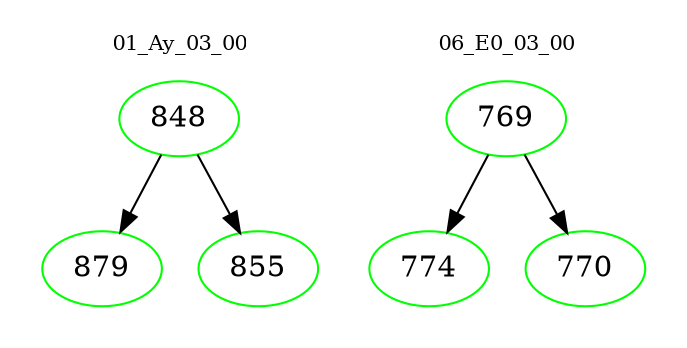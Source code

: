 digraph{
subgraph cluster_0 {
color = white
label = "01_Ay_03_00";
fontsize=10;
T0_848 [label="848", color="green"]
T0_848 -> T0_879 [color="black"]
T0_879 [label="879", color="green"]
T0_848 -> T0_855 [color="black"]
T0_855 [label="855", color="green"]
}
subgraph cluster_1 {
color = white
label = "06_E0_03_00";
fontsize=10;
T1_769 [label="769", color="green"]
T1_769 -> T1_774 [color="black"]
T1_774 [label="774", color="green"]
T1_769 -> T1_770 [color="black"]
T1_770 [label="770", color="green"]
}
}
